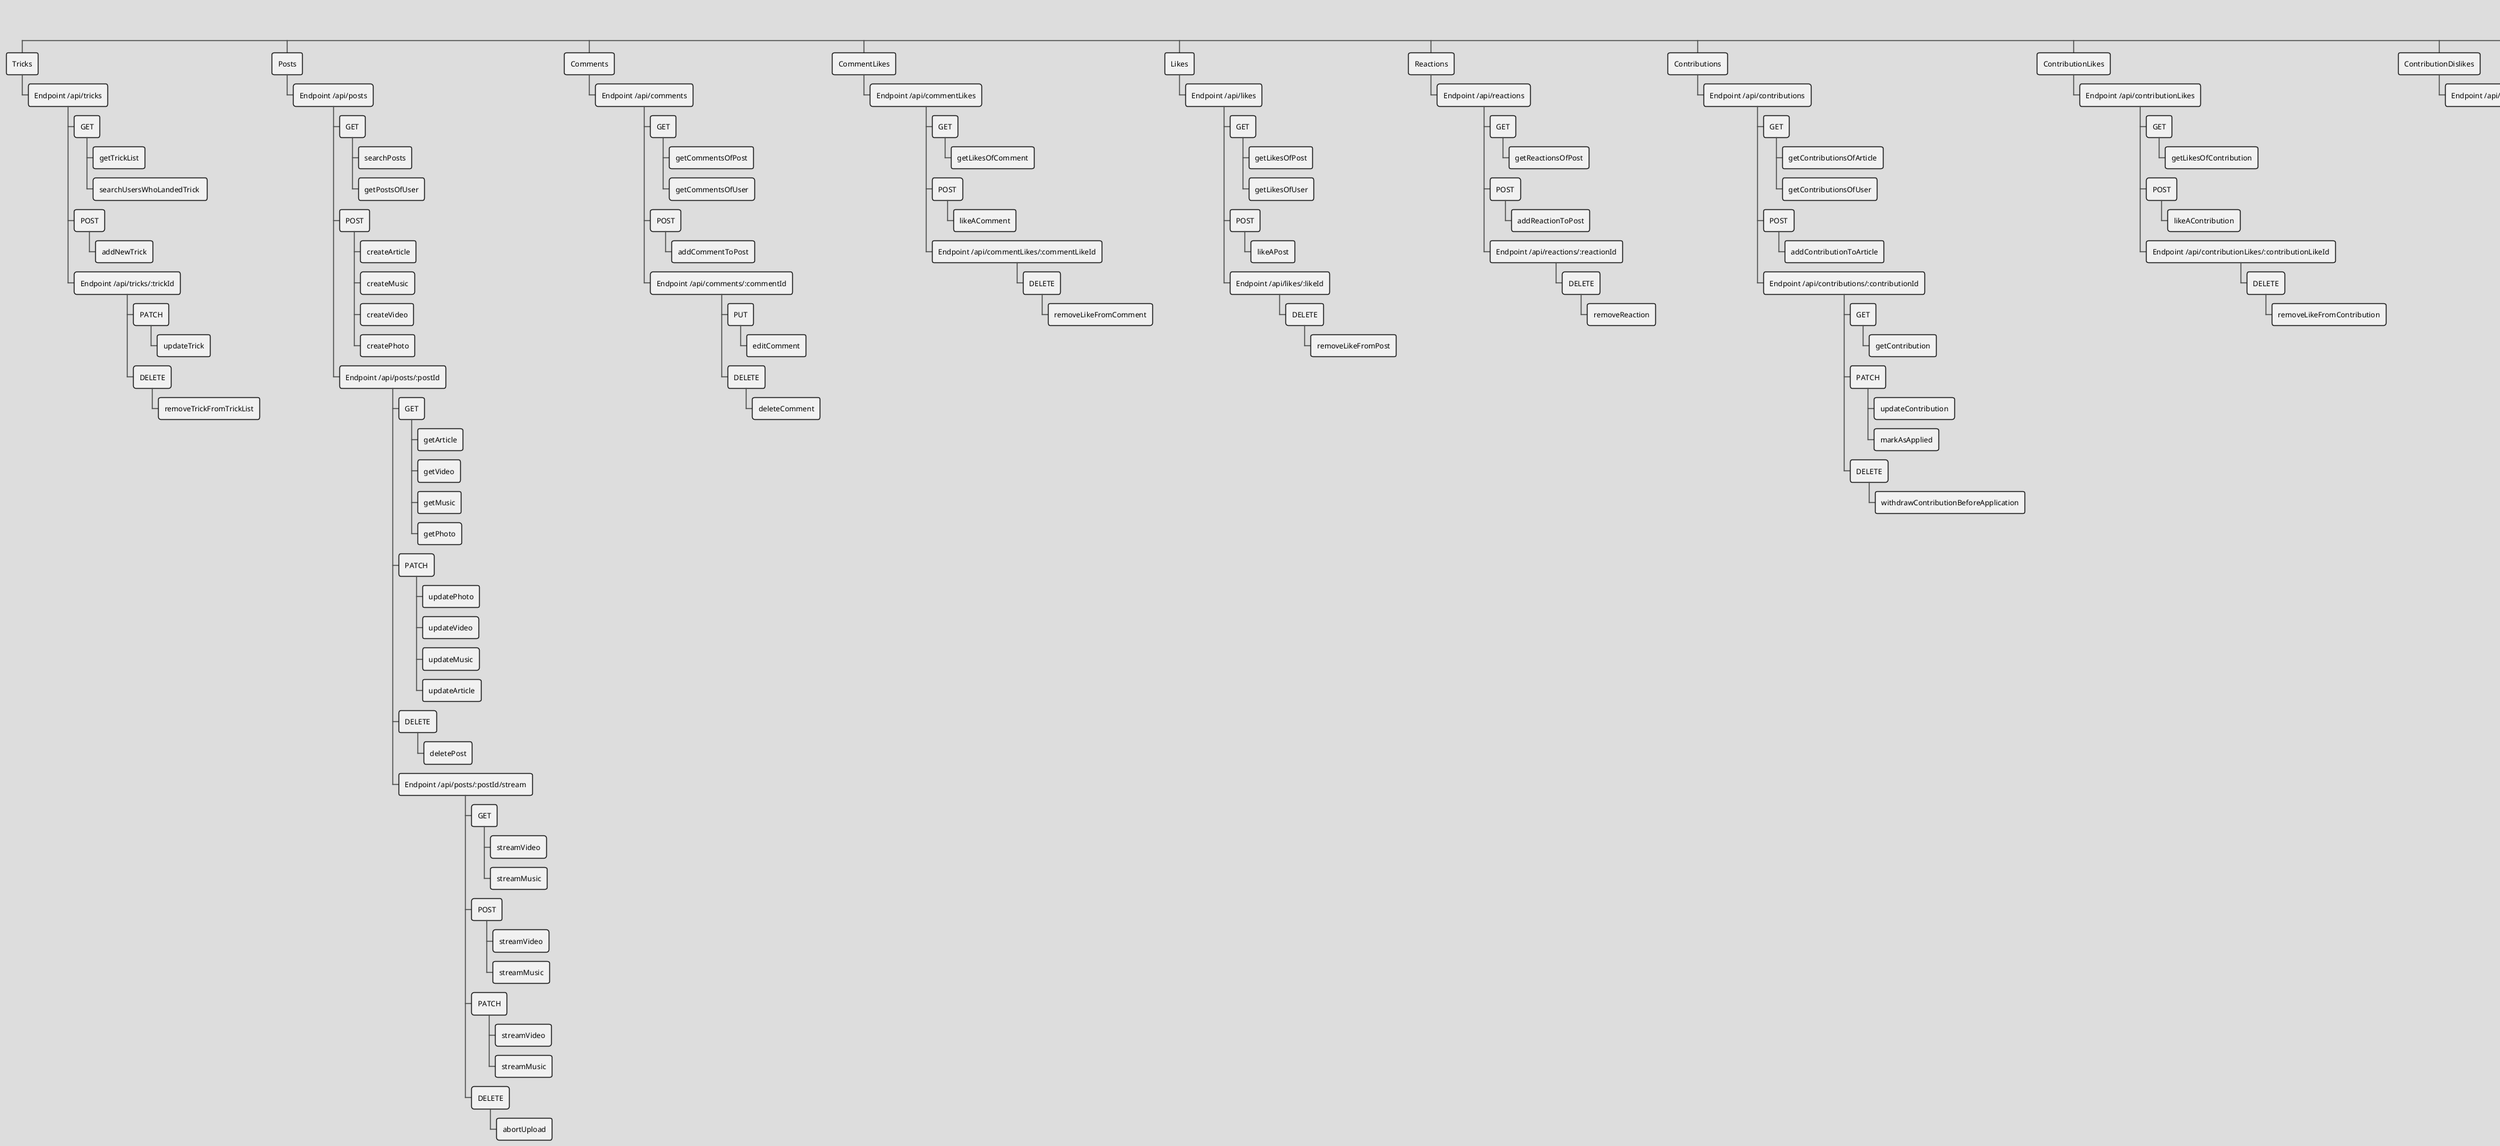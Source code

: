 @startwbs api
!theme toy
* Api

** Tricks
*** Endpoint /api/tricks
**** GET
' By Chunks
' With Search
' With Filter
***** getTrickList
' By Chunks
***** searchUsersWhoLandedTrick 
**** POST
' Auth Required
***** addNewTrick
**** Endpoint /api/tricks/:trickId
***** PATCH
' Auth Required
****** updateTrick
***** DELETE
' Auth Required
****** removeTrickFromTrickList

** Posts
*** Endpoint /api/posts
**** GET
' By Chunks
' With Search
' With Filter + Sorting
' Auth Optional(filter's friendsOnly option)
***** searchPosts
' By Chunks
' With Search
' With Filter + Sorting
***** getPostsOfUser
**** POST
' Auth Required
***** createArticle
' Auth Required
***** createMusic
' Auth Required
***** createVideo
' Auth Required
***** createPhoto
**** Endpoint /api/posts/:postId
' For uploading a video to a video that hasn't been fully commited yet

***** GET
' Load only what's missing
****** getArticle
****** getVideo
****** getMusic
****** getPhoto
***** PATCH
' Auth Required
****** updatePhoto
' Auth Required
****** updateVideo
' Auth Required
****** updateMusic
' Auth Required
****** updateArticle
***** DELETE
' Auth Required
****** deletePost
***** Endpoint /api/posts/:postId/stream
****** GET
******* streamVideo
******* streamMusic
****** POST
******* streamVideo
******* streamMusic
****** PATCH
******* streamVideo
******* streamMusic
****** DELETE
******* abortUpload
'** Users
'*** Endpoint /api/users
'**** GET
'**** POST
'**** Endpoint /api/users/:userId
'***** GET
'***** PUT
'***** DELETE

** Comments
*** Endpoint /api/comments
**** GET
' By Chunks
' With Sorting
***** getCommentsOfPost
' By Chunks
' With Sorting
***** getCommentsOfUser
**** POST
' Auth Required
***** addCommentToPost
**** Endpoint /api/comments/:commentId
***** PUT
' Auth Required
****** editComment
***** DELETE
' Auth Required
****** deleteComment

** CommentLikes
*** Endpoint /api/commentLikes
**** GET
' By Chunks
***** getLikesOfComment
**** POST
' Auth Required
***** likeAComment
**** Endpoint /api/commentLikes/:commentLikeId
***** DELETE
' Auth Required
****** removeLikeFromComment

** Likes
*** Endpoint /api/likes
**** GET
' By Chunks
***** getLikesOfPost
' By Chunks
***** getLikesOfUser
**** POST
' Auth Required
***** likeAPost
**** Endpoint /api/likes/:likeId
***** DELETE
' Auth Required
****** removeLikeFromPost

** Reactions
*** Endpoint /api/reactions
**** GET
' By Chunks
***** getReactionsOfPost
**** POST
' Auth Required
***** addReactionToPost
**** Endpoint /api/reactions/:reactionId
***** DELETE
' Auth Required
****** removeReaction

** Contributions
*** Endpoint /api/contributions
**** GET
' By Chunks
' With Search
' With Filter
***** getContributionsOfArticle
' By Chunks
' With Search
' With Filter
***** getContributionsOfUser
**** POST
' Auth Required
***** addContributionToArticle
**** Endpoint /api/contributions/:contributionId
***** GET
' Load only what's missing
****** getContribution
***** PATCH
' Auth Required
****** updateContribution
' Auth Required
****** markAsApplied
***** DELETE
' Auth Required
****** withdrawContributionBeforeApplication

** ContributionLikes
*** Endpoint /api/contributionLikes
**** GET
' By Chunks
***** getLikesOfContribution
**** POST
' Auth Required
***** likeAContribution
**** Endpoint /api/contributionLikes/:contributionLikeId
***** DELETE
' Auth Required
****** removeLikeFromContribution

** ContributionDislikes
*** Endpoint /api/contributionDislikes
**** GET
' By Chunks
***** getDislikesOfContribution
**** POST
' Auth Required
***** dislikeAContribution
**** Endpoint /api/contributionDislikes/:contributionDislikeId
***** DELETE
' Auth Required
****** removeDislikeFromContribution

** ContributionComments
*** Endpoint /api/contributionComments
**** POST
' Auth Required
***** addCommentToContribution
**** Endpoint /api/contributionComments/:contributionCommentId
***** PUT
' Auth Required
****** editContributionComment
***** DELETE
' Auth Required
****** deleteContributionComment

** ContributionCommentLikes
*** Endpoint /api/contributionCommentLikes
**** GET
' By Chunks
***** getLikesOfContributionComment
**** POST
' Auth Required
***** likeAContributionComment
**** Endpoint /api/contributionCommentLikes/:contributionCommentLikeId
***** DELETE
' Auth Required
****** removeLikeFromContributionComment

** ContributionCommentDislikes
*** Endpoint /api/contributionCommentDislikes
**** GET
' By Chunks
***** getDislikesOfContributionComment
**** POST
' Auth Required
***** dislikeAContributionComment
**** Endpoint /api/contributionCommentDislikes/:contributionCommentDislikeId
***** DELETE
' Auth Required
****** removeDislikeFromContributionComment

** Follows
*** Endpoint /api/follows
**** POST
' Auth Required
***** followUser
**** Endpoint /api/follows/:followId
***** DELETE
' Auth Required
****** stopFollowingUser
' Auth Required
****** stopUserFromFollowingYou
**** Endpoint /api/follows/followees
***** GET
' By Chunks
****** getFolloweesOfUser
**** Endpoint /api/follows/followers
***** GET
' By Chunks
****** getFollowersOfUser

** Friends
*** Endpoint /api/friends
**** GET
' Auth Required
***** getFriendsOfUser
**** Endpoint /api/friends/:friendId
***** DELETE
' Auth Required
****** removeUserFromFriends

** FriendshipRequests
*** Endpoint /api/friendshipRequests
**** POST
' Auth Required
***** sendFriendshipRequestToUser
**** Endpoint /api/friendshipRequests/:friendshipRequestId
***** DELETE
' Auth Required
****** refuseFriendshipRequest
' Auth Required
****** withdrawFriendshipRequest
**** Endpoint /api/friendshipRequests/to
***** GET
' Auth Required
****** getFriendshipRequestsToUser
**** Endpoint /api/friendshipRequests/from
***** GET
' Auth Required
****** getFriendshipRequestsFromUser

** Notifications
*** Endpoint /api/notifications
**** GET
' Auth Required
***** getNotifications
@endwbs
